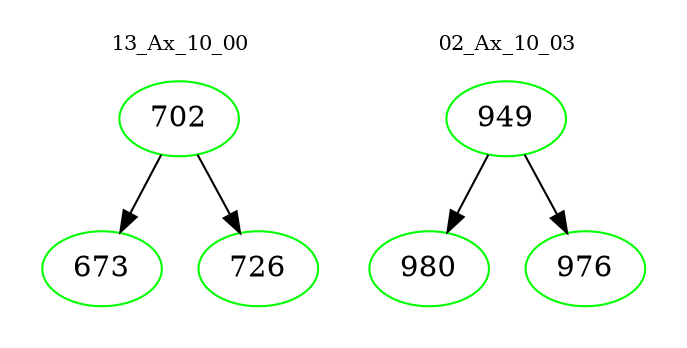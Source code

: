 digraph{
subgraph cluster_0 {
color = white
label = "13_Ax_10_00";
fontsize=10;
T0_702 [label="702", color="green"]
T0_702 -> T0_673 [color="black"]
T0_673 [label="673", color="green"]
T0_702 -> T0_726 [color="black"]
T0_726 [label="726", color="green"]
}
subgraph cluster_1 {
color = white
label = "02_Ax_10_03";
fontsize=10;
T1_949 [label="949", color="green"]
T1_949 -> T1_980 [color="black"]
T1_980 [label="980", color="green"]
T1_949 -> T1_976 [color="black"]
T1_976 [label="976", color="green"]
}
}
